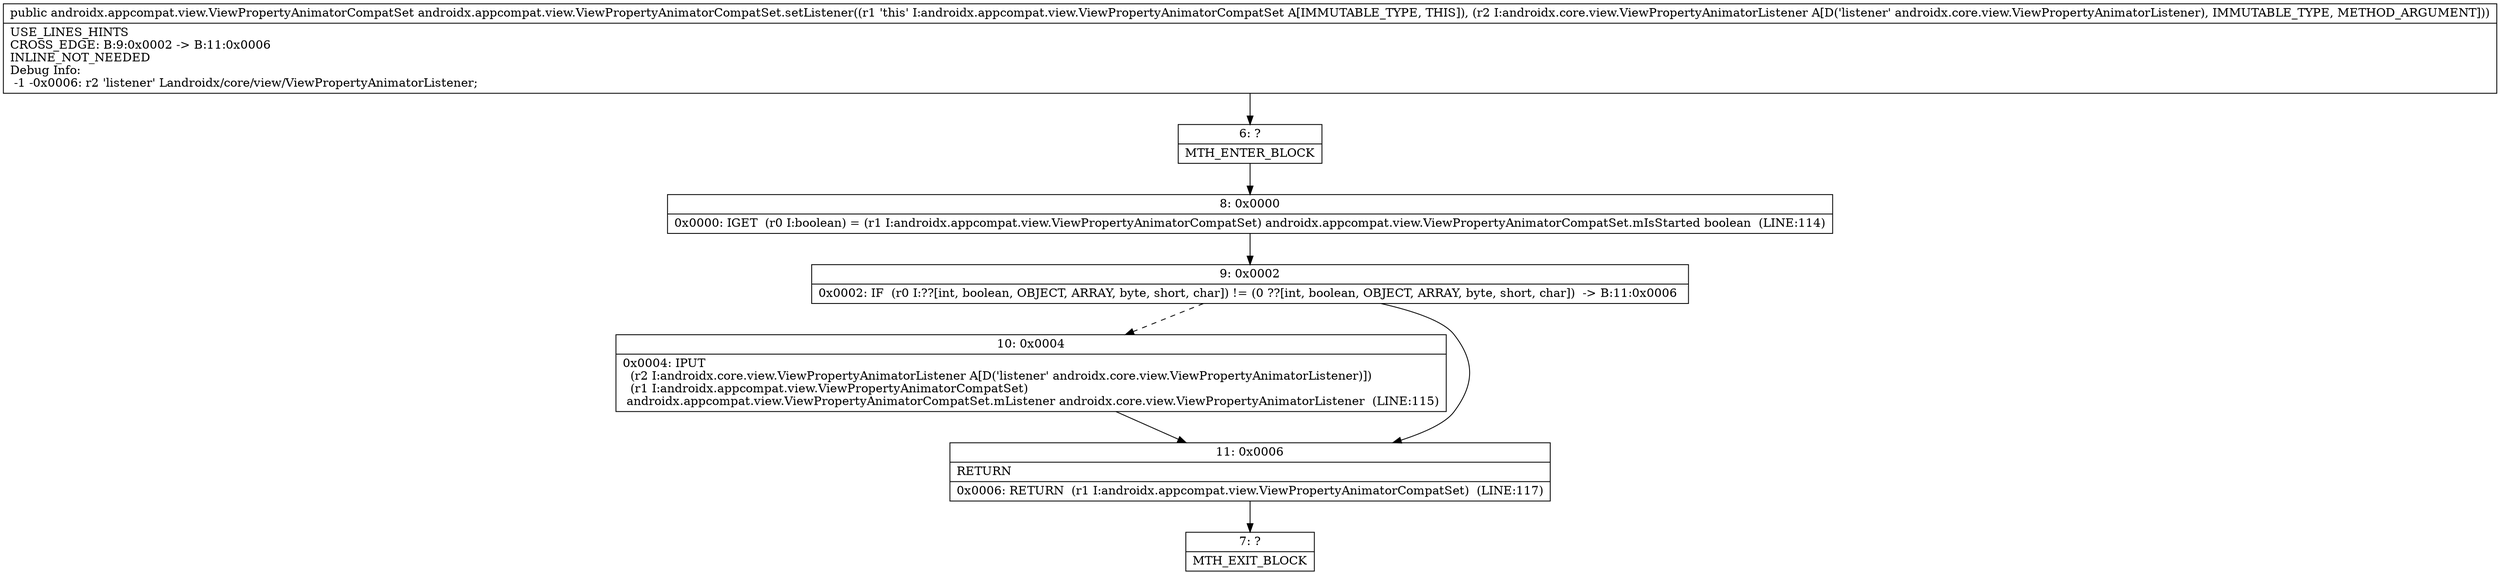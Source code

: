 digraph "CFG forandroidx.appcompat.view.ViewPropertyAnimatorCompatSet.setListener(Landroidx\/core\/view\/ViewPropertyAnimatorListener;)Landroidx\/appcompat\/view\/ViewPropertyAnimatorCompatSet;" {
Node_6 [shape=record,label="{6\:\ ?|MTH_ENTER_BLOCK\l}"];
Node_8 [shape=record,label="{8\:\ 0x0000|0x0000: IGET  (r0 I:boolean) = (r1 I:androidx.appcompat.view.ViewPropertyAnimatorCompatSet) androidx.appcompat.view.ViewPropertyAnimatorCompatSet.mIsStarted boolean  (LINE:114)\l}"];
Node_9 [shape=record,label="{9\:\ 0x0002|0x0002: IF  (r0 I:??[int, boolean, OBJECT, ARRAY, byte, short, char]) != (0 ??[int, boolean, OBJECT, ARRAY, byte, short, char])  \-\> B:11:0x0006 \l}"];
Node_10 [shape=record,label="{10\:\ 0x0004|0x0004: IPUT  \l  (r2 I:androidx.core.view.ViewPropertyAnimatorListener A[D('listener' androidx.core.view.ViewPropertyAnimatorListener)])\l  (r1 I:androidx.appcompat.view.ViewPropertyAnimatorCompatSet)\l androidx.appcompat.view.ViewPropertyAnimatorCompatSet.mListener androidx.core.view.ViewPropertyAnimatorListener  (LINE:115)\l}"];
Node_11 [shape=record,label="{11\:\ 0x0006|RETURN\l|0x0006: RETURN  (r1 I:androidx.appcompat.view.ViewPropertyAnimatorCompatSet)  (LINE:117)\l}"];
Node_7 [shape=record,label="{7\:\ ?|MTH_EXIT_BLOCK\l}"];
MethodNode[shape=record,label="{public androidx.appcompat.view.ViewPropertyAnimatorCompatSet androidx.appcompat.view.ViewPropertyAnimatorCompatSet.setListener((r1 'this' I:androidx.appcompat.view.ViewPropertyAnimatorCompatSet A[IMMUTABLE_TYPE, THIS]), (r2 I:androidx.core.view.ViewPropertyAnimatorListener A[D('listener' androidx.core.view.ViewPropertyAnimatorListener), IMMUTABLE_TYPE, METHOD_ARGUMENT]))  | USE_LINES_HINTS\lCROSS_EDGE: B:9:0x0002 \-\> B:11:0x0006\lINLINE_NOT_NEEDED\lDebug Info:\l  \-1 \-0x0006: r2 'listener' Landroidx\/core\/view\/ViewPropertyAnimatorListener;\l}"];
MethodNode -> Node_6;Node_6 -> Node_8;
Node_8 -> Node_9;
Node_9 -> Node_10[style=dashed];
Node_9 -> Node_11;
Node_10 -> Node_11;
Node_11 -> Node_7;
}

